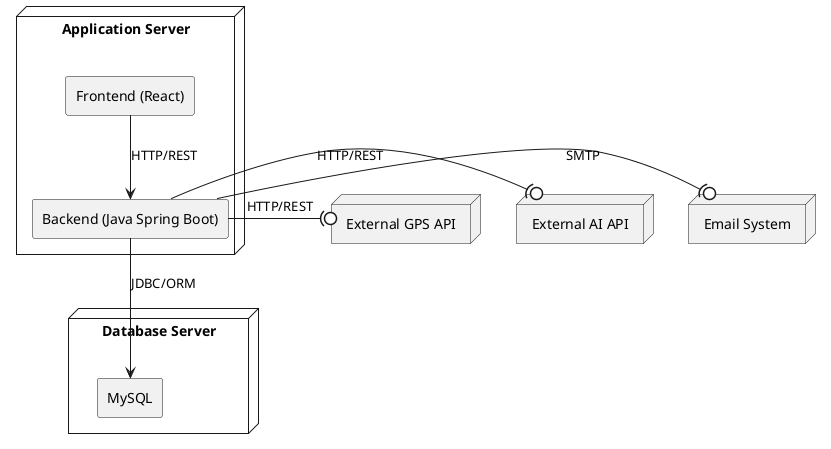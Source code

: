 @startuml
skinparam componentStyle rectangle

node "Application Server" {
    [Backend (Java Spring Boot)]
    [Frontend (React)]
}

node "Database Server" {
    [MySQL] 
}

node "External GPS API" {
}

node "External AI API" {
}

node "Email System" {
}

[Frontend (React)] --> [Backend (Java Spring Boot)] : HTTP/REST
[Backend (Java Spring Boot)] --> [MySQL] : JDBC/ORM
[Backend (Java Spring Boot)] -(0 [External GPS API] : HTTP/REST
[Backend (Java Spring Boot)] -(0 [External AI API] : HTTP/REST
[Backend (Java Spring Boot)] -(0 [Email System] : SMTP

@enduml
